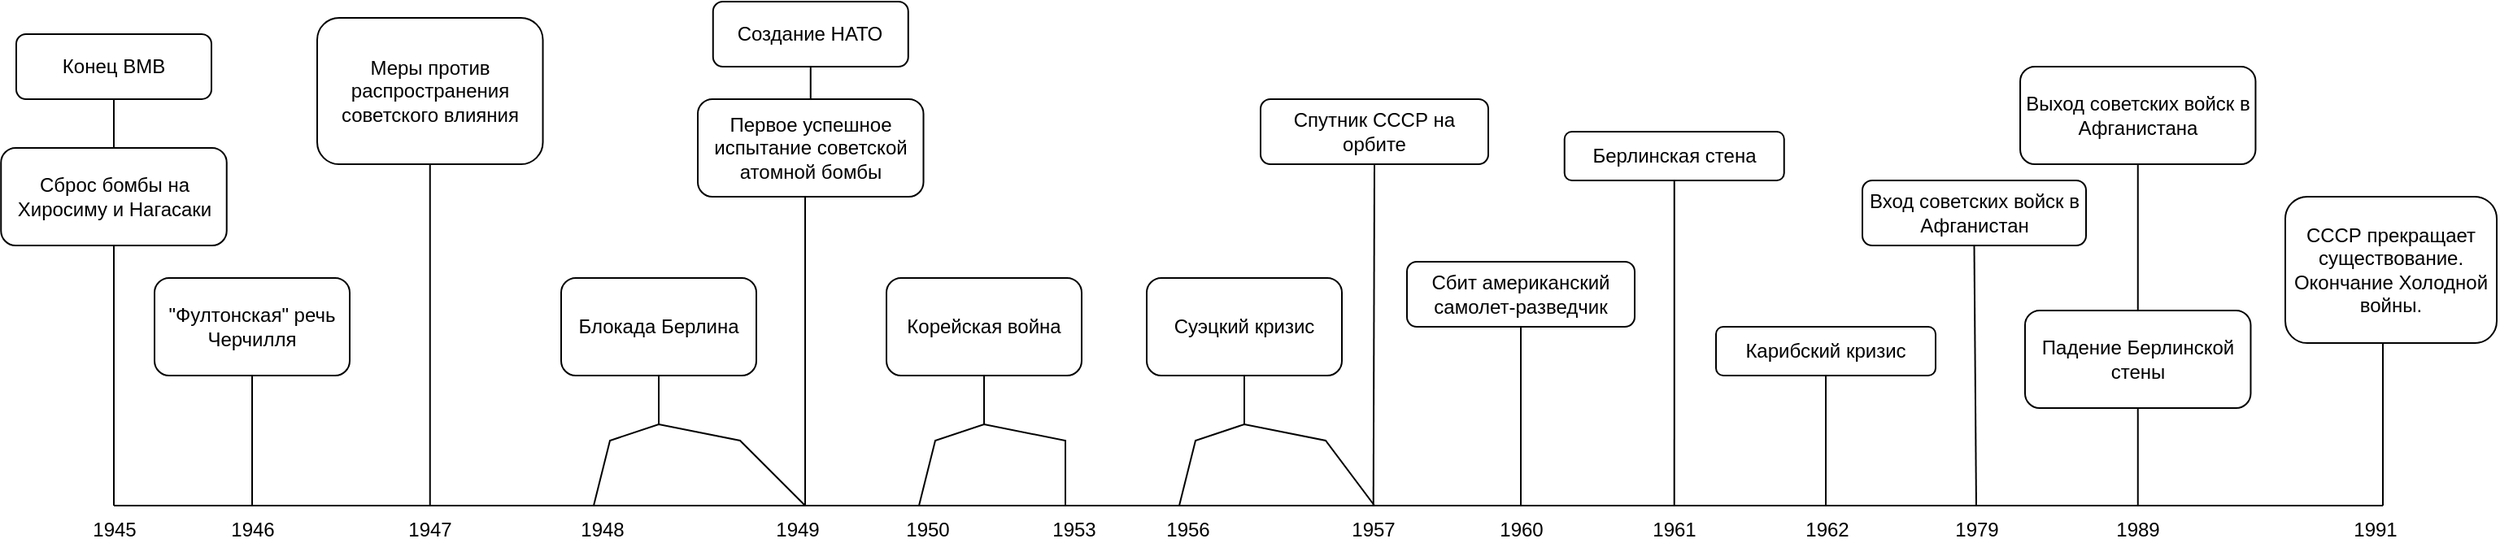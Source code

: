 <mxfile version="20.7.4" type="device"><diagram id="VqQyxmmSWKSQxhmWD_WI" name="Страница 1"><mxGraphModel dx="1877" dy="1718" grid="1" gridSize="10" guides="1" tooltips="1" connect="1" arrows="1" fold="1" page="1" pageScale="1" pageWidth="827" pageHeight="1169" math="0" shadow="0"><root><mxCell id="0"/><mxCell id="1" parent="0"/><mxCell id="Rk5jaGK6noy8qkxBJd3o-1" value="" style="endArrow=none;html=1;rounded=0;entryX=0.6;entryY=0;entryDx=0;entryDy=0;entryPerimeter=0;" parent="1" edge="1" target="CovBsmg2AvB38ka9coeu-33"><mxGeometry width="50" height="50" relative="1" as="geometry"><mxPoint x="-15" y="200" as="sourcePoint"/><mxPoint x="1490" y="200" as="targetPoint"/></mxGeometry></mxCell><mxCell id="Rk5jaGK6noy8qkxBJd3o-2" value="1946" style="text;html=1;align=center;verticalAlign=middle;resizable=0;points=[];autosize=1;strokeColor=none;fillColor=none;" parent="1" vertex="1"><mxGeometry x="45" y="200" width="50" height="30" as="geometry"/></mxCell><mxCell id="Rk5jaGK6noy8qkxBJd3o-4" value="" style="endArrow=none;html=1;rounded=0;entryX=0.5;entryY=1;entryDx=0;entryDy=0;entryPerimeter=0;" parent="1" target="Rk5jaGK6noy8qkxBJd3o-6" edge="1"><mxGeometry width="50" height="50" relative="1" as="geometry"><mxPoint x="70" y="200" as="sourcePoint"/><mxPoint x="70" y="120" as="targetPoint"/></mxGeometry></mxCell><mxCell id="Rk5jaGK6noy8qkxBJd3o-6" value="&quot;Фултонская&quot; речь Черчилля" style="rounded=1;whiteSpace=wrap;html=1;" parent="1" vertex="1"><mxGeometry x="10" y="60" width="120" height="60" as="geometry"/></mxCell><mxCell id="Rk5jaGK6noy8qkxBJd3o-11" value="1945" style="text;html=1;align=center;verticalAlign=middle;resizable=0;points=[];autosize=1;strokeColor=none;fillColor=none;" parent="1" vertex="1"><mxGeometry x="-40" y="200" width="50" height="30" as="geometry"/></mxCell><mxCell id="Rk5jaGK6noy8qkxBJd3o-12" value="" style="endArrow=none;html=1;rounded=0;entryX=0.5;entryY=1;entryDx=0;entryDy=0;entryPerimeter=0;" parent="1" target="Rk5jaGK6noy8qkxBJd3o-13" edge="1"><mxGeometry width="50" height="50" relative="1" as="geometry"><mxPoint x="-15" y="200" as="sourcePoint"/><mxPoint x="-15" y="120" as="targetPoint"/></mxGeometry></mxCell><mxCell id="Rk5jaGK6noy8qkxBJd3o-13" value="Сброс бомбы на Хиросиму и Нагасаки" style="rounded=1;whiteSpace=wrap;html=1;" parent="1" vertex="1"><mxGeometry x="-84.38" y="-20" width="138.75" height="60" as="geometry"/></mxCell><mxCell id="Rk5jaGK6noy8qkxBJd3o-16" value="1947" style="text;html=1;align=center;verticalAlign=middle;resizable=0;points=[];autosize=1;strokeColor=none;fillColor=none;" parent="1" vertex="1"><mxGeometry x="154.38" y="200" width="50" height="30" as="geometry"/></mxCell><mxCell id="Rk5jaGK6noy8qkxBJd3o-17" value="" style="endArrow=none;html=1;rounded=0;entryX=0.5;entryY=1;entryDx=0;entryDy=0;entryPerimeter=0;" parent="1" target="Rk5jaGK6noy8qkxBJd3o-18" edge="1"><mxGeometry width="50" height="50" relative="1" as="geometry"><mxPoint x="179.37" y="200" as="sourcePoint"/><mxPoint x="179.37" y="120" as="targetPoint"/></mxGeometry></mxCell><mxCell id="Rk5jaGK6noy8qkxBJd3o-18" value="Меры против распространения советского влияния" style="rounded=1;whiteSpace=wrap;html=1;" parent="1" vertex="1"><mxGeometry x="110.01" y="-100" width="138.75" height="90" as="geometry"/></mxCell><mxCell id="Rk5jaGK6noy8qkxBJd3o-20" value="1948" style="text;html=1;align=center;verticalAlign=middle;resizable=0;points=[];autosize=1;strokeColor=none;fillColor=none;" parent="1" vertex="1"><mxGeometry x="260" y="200" width="50" height="30" as="geometry"/></mxCell><mxCell id="Rk5jaGK6noy8qkxBJd3o-22" value="1949" style="text;html=1;align=center;verticalAlign=middle;resizable=0;points=[];autosize=1;strokeColor=none;fillColor=none;" parent="1" vertex="1"><mxGeometry x="380" y="200" width="50" height="30" as="geometry"/></mxCell><mxCell id="Rk5jaGK6noy8qkxBJd3o-23" value="" style="endArrow=none;html=1;rounded=0;startArrow=none;exitX=0.5;exitY=1;exitDx=0;exitDy=0;exitPerimeter=0;" parent="1" source="Rk5jaGK6noy8qkxBJd3o-27" edge="1"><mxGeometry width="50" height="50" relative="1" as="geometry"><mxPoint x="340" y="70" as="sourcePoint"/><mxPoint x="320" y="150" as="targetPoint"/></mxGeometry></mxCell><mxCell id="Rk5jaGK6noy8qkxBJd3o-27" value="Блокада Берлина" style="rounded=1;whiteSpace=wrap;html=1;" parent="1" vertex="1"><mxGeometry x="260" y="60" width="120" height="60" as="geometry"/></mxCell><mxCell id="Rk5jaGK6noy8qkxBJd3o-35" value="" style="endArrow=none;html=1;rounded=0;exitX=0.5;exitY=0;exitDx=0;exitDy=0;exitPerimeter=0;entryX=0.5;entryY=1;entryDx=0;entryDy=0;entryPerimeter=0;" parent="1" source="Rk5jaGK6noy8qkxBJd3o-13" target="Rk5jaGK6noy8qkxBJd3o-38" edge="1"><mxGeometry width="50" height="50" relative="1" as="geometry"><mxPoint x="240" y="230" as="sourcePoint"/><mxPoint x="-15" y="-10" as="targetPoint"/></mxGeometry></mxCell><mxCell id="Rk5jaGK6noy8qkxBJd3o-38" value="Конец ВМВ" style="rounded=1;whiteSpace=wrap;html=1;" parent="1" vertex="1"><mxGeometry x="-75.01" y="-90" width="120" height="40" as="geometry"/></mxCell><mxCell id="Rk5jaGK6noy8qkxBJd3o-41" value="" style="endArrow=none;html=1;rounded=0;exitX=0.6;exitY=0;exitDx=0;exitDy=0;exitPerimeter=0;" parent="1" source="Rk5jaGK6noy8qkxBJd3o-22" edge="1"><mxGeometry width="50" height="50" relative="1" as="geometry"><mxPoint x="410" y="150" as="sourcePoint"/><mxPoint x="410" y="10" as="targetPoint"/></mxGeometry></mxCell><mxCell id="Rk5jaGK6noy8qkxBJd3o-42" value="Первое успешное испытание советской атомной бомбы" style="rounded=1;whiteSpace=wrap;html=1;" parent="1" vertex="1"><mxGeometry x="344" y="-50" width="138.75" height="60" as="geometry"/></mxCell><mxCell id="Rk5jaGK6noy8qkxBJd3o-43" value="" style="endArrow=none;html=1;rounded=0;exitX=0.5;exitY=0;exitDx=0;exitDy=0;exitPerimeter=0;entryX=0.5;entryY=1;entryDx=0;entryDy=0;entryPerimeter=0;" parent="1" source="Rk5jaGK6noy8qkxBJd3o-42" target="Rk5jaGK6noy8qkxBJd3o-44" edge="1"><mxGeometry width="50" height="50" relative="1" as="geometry"><mxPoint x="824.38" y="120" as="sourcePoint"/><mxPoint x="569.38" y="-120" as="targetPoint"/></mxGeometry></mxCell><mxCell id="Rk5jaGK6noy8qkxBJd3o-44" value="Создание НАТО" style="rounded=1;whiteSpace=wrap;html=1;" parent="1" vertex="1"><mxGeometry x="353.38" y="-110" width="120" height="40" as="geometry"/></mxCell><mxCell id="Rk5jaGK6noy8qkxBJd3o-55" value="" style="endArrow=none;html=1;rounded=0;" parent="1" edge="1"><mxGeometry width="50" height="50" relative="1" as="geometry"><mxPoint x="280" y="200" as="sourcePoint"/><mxPoint x="410" y="200" as="targetPoint"/><Array as="points"><mxPoint x="290" y="160"/><mxPoint x="320" y="150"/><mxPoint x="370" y="160"/></Array></mxGeometry></mxCell><mxCell id="Rk5jaGK6noy8qkxBJd3o-56" value="1950" style="text;html=1;align=center;verticalAlign=middle;resizable=0;points=[];autosize=1;strokeColor=none;fillColor=none;" parent="1" vertex="1"><mxGeometry x="460" y="200" width="50" height="30" as="geometry"/></mxCell><mxCell id="Rk5jaGK6noy8qkxBJd3o-57" value="1953" style="text;html=1;align=center;verticalAlign=middle;resizable=0;points=[];autosize=1;strokeColor=none;fillColor=none;" parent="1" vertex="1"><mxGeometry x="550" y="200" width="50" height="30" as="geometry"/></mxCell><mxCell id="Rk5jaGK6noy8qkxBJd3o-58" value="" style="endArrow=none;html=1;rounded=0;startArrow=none;exitX=0.5;exitY=1;exitDx=0;exitDy=0;exitPerimeter=0;" parent="1" source="Rk5jaGK6noy8qkxBJd3o-59" edge="1"><mxGeometry width="50" height="50" relative="1" as="geometry"><mxPoint x="540" y="70" as="sourcePoint"/><mxPoint x="520" y="150" as="targetPoint"/></mxGeometry></mxCell><mxCell id="Rk5jaGK6noy8qkxBJd3o-59" value="Корейская война" style="rounded=1;whiteSpace=wrap;html=1;" parent="1" vertex="1"><mxGeometry x="460" y="60" width="120" height="60" as="geometry"/></mxCell><mxCell id="Rk5jaGK6noy8qkxBJd3o-60" value="" style="endArrow=none;html=1;rounded=0;entryX=0.4;entryY=0;entryDx=0;entryDy=0;entryPerimeter=0;" parent="1" edge="1" target="Rk5jaGK6noy8qkxBJd3o-57"><mxGeometry width="50" height="50" relative="1" as="geometry"><mxPoint x="480" y="200" as="sourcePoint"/><mxPoint x="610" y="200" as="targetPoint"/><Array as="points"><mxPoint x="490" y="160"/><mxPoint x="520" y="150"/><mxPoint x="570" y="160"/></Array></mxGeometry></mxCell><mxCell id="Rk5jaGK6noy8qkxBJd3o-61" value="1957" style="text;html=1;align=center;verticalAlign=middle;resizable=0;points=[];autosize=1;strokeColor=none;fillColor=none;" parent="1" vertex="1"><mxGeometry x="734.37" y="200" width="50" height="30" as="geometry"/></mxCell><mxCell id="Rk5jaGK6noy8qkxBJd3o-62" value="" style="endArrow=none;html=1;rounded=0;entryX=0.5;entryY=1;entryDx=0;entryDy=0;entryPerimeter=0;" parent="1" target="Rk5jaGK6noy8qkxBJd3o-63" edge="1"><mxGeometry width="50" height="50" relative="1" as="geometry"><mxPoint x="759.36" y="200" as="sourcePoint"/><mxPoint x="759.36" y="120" as="targetPoint"/></mxGeometry></mxCell><mxCell id="Rk5jaGK6noy8qkxBJd3o-63" value="Спутник СССР на орбите" style="rounded=1;whiteSpace=wrap;html=1;" parent="1" vertex="1"><mxGeometry x="690" y="-50" width="140" height="40" as="geometry"/></mxCell><mxCell id="CovBsmg2AvB38ka9coeu-2" value="1960" style="text;html=1;align=center;verticalAlign=middle;resizable=0;points=[];autosize=1;strokeColor=none;fillColor=none;" vertex="1" parent="1"><mxGeometry x="825" y="200" width="50" height="30" as="geometry"/></mxCell><mxCell id="CovBsmg2AvB38ka9coeu-3" value="" style="endArrow=none;html=1;rounded=0;entryX=0.5;entryY=1;entryDx=0;entryDy=0;entryPerimeter=0;" edge="1" parent="1" target="CovBsmg2AvB38ka9coeu-4"><mxGeometry width="50" height="50" relative="1" as="geometry"><mxPoint x="849.99" y="200" as="sourcePoint"/><mxPoint x="849.99" y="120" as="targetPoint"/></mxGeometry></mxCell><mxCell id="CovBsmg2AvB38ka9coeu-4" value="Сбит американский самолет-разведчик" style="rounded=1;whiteSpace=wrap;html=1;" vertex="1" parent="1"><mxGeometry x="780" y="50" width="140" height="40" as="geometry"/></mxCell><mxCell id="CovBsmg2AvB38ka9coeu-5" value="1956" style="text;html=1;align=center;verticalAlign=middle;resizable=0;points=[];autosize=1;strokeColor=none;fillColor=none;" vertex="1" parent="1"><mxGeometry x="620" y="200" width="50" height="30" as="geometry"/></mxCell><mxCell id="CovBsmg2AvB38ka9coeu-7" value="" style="endArrow=none;html=1;rounded=0;startArrow=none;exitX=0.5;exitY=1;exitDx=0;exitDy=0;exitPerimeter=0;" edge="1" parent="1" source="CovBsmg2AvB38ka9coeu-8"><mxGeometry width="50" height="50" relative="1" as="geometry"><mxPoint x="700" y="70" as="sourcePoint"/><mxPoint x="680" y="150" as="targetPoint"/></mxGeometry></mxCell><mxCell id="CovBsmg2AvB38ka9coeu-8" value="Суэцкий кризис" style="rounded=1;whiteSpace=wrap;html=1;" vertex="1" parent="1"><mxGeometry x="620" y="60" width="120" height="60" as="geometry"/></mxCell><mxCell id="CovBsmg2AvB38ka9coeu-9" value="" style="endArrow=none;html=1;rounded=0;entryX=0.4;entryY=0;entryDx=0;entryDy=0;entryPerimeter=0;" edge="1" parent="1"><mxGeometry width="50" height="50" relative="1" as="geometry"><mxPoint x="640" y="200" as="sourcePoint"/><mxPoint x="730" y="200" as="targetPoint"/><Array as="points"><mxPoint x="650" y="160"/><mxPoint x="680" y="150"/><mxPoint x="730" y="160"/><mxPoint x="760" y="200"/></Array></mxGeometry></mxCell><mxCell id="CovBsmg2AvB38ka9coeu-10" value="1961" style="text;html=1;align=center;verticalAlign=middle;resizable=0;points=[];autosize=1;strokeColor=none;fillColor=none;" vertex="1" parent="1"><mxGeometry x="919.37" y="200" width="50" height="30" as="geometry"/></mxCell><mxCell id="CovBsmg2AvB38ka9coeu-11" value="" style="endArrow=none;html=1;rounded=0;entryX=0.5;entryY=1;entryDx=0;entryDy=0;entryPerimeter=0;" edge="1" parent="1" target="CovBsmg2AvB38ka9coeu-12"><mxGeometry width="50" height="50" relative="1" as="geometry"><mxPoint x="944.36" y="200" as="sourcePoint"/><mxPoint x="944.36" y="120" as="targetPoint"/></mxGeometry></mxCell><mxCell id="CovBsmg2AvB38ka9coeu-12" value="Берлинская стена" style="rounded=1;whiteSpace=wrap;html=1;" vertex="1" parent="1"><mxGeometry x="876.87" y="-30" width="135" height="30" as="geometry"/></mxCell><mxCell id="CovBsmg2AvB38ka9coeu-15" value="1962" style="text;html=1;align=center;verticalAlign=middle;resizable=0;points=[];autosize=1;strokeColor=none;fillColor=none;" vertex="1" parent="1"><mxGeometry x="1012.5" y="200" width="50" height="30" as="geometry"/></mxCell><mxCell id="CovBsmg2AvB38ka9coeu-16" value="" style="endArrow=none;html=1;rounded=0;entryX=0.5;entryY=1;entryDx=0;entryDy=0;entryPerimeter=0;" edge="1" parent="1" target="CovBsmg2AvB38ka9coeu-17"><mxGeometry width="50" height="50" relative="1" as="geometry"><mxPoint x="1037.49" y="200" as="sourcePoint"/><mxPoint x="1037.49" y="120" as="targetPoint"/></mxGeometry></mxCell><mxCell id="CovBsmg2AvB38ka9coeu-17" value="Карибский кризис" style="rounded=1;whiteSpace=wrap;html=1;" vertex="1" parent="1"><mxGeometry x="970" y="90" width="135" height="30" as="geometry"/></mxCell><mxCell id="CovBsmg2AvB38ka9coeu-20" value="1979" style="text;html=1;align=center;verticalAlign=middle;resizable=0;points=[];autosize=1;strokeColor=none;fillColor=none;" vertex="1" parent="1"><mxGeometry x="1105" y="200" width="50" height="30" as="geometry"/></mxCell><mxCell id="CovBsmg2AvB38ka9coeu-21" value="" style="endArrow=none;html=1;rounded=0;entryX=0.5;entryY=1;entryDx=0;entryDy=0;entryPerimeter=0;" edge="1" parent="1" target="CovBsmg2AvB38ka9coeu-22"><mxGeometry width="50" height="50" relative="1" as="geometry"><mxPoint x="1129.99" y="200" as="sourcePoint"/><mxPoint x="1129.99" y="120" as="targetPoint"/></mxGeometry></mxCell><mxCell id="CovBsmg2AvB38ka9coeu-22" value="Вход советских войск в Афганистан" style="rounded=1;whiteSpace=wrap;html=1;" vertex="1" parent="1"><mxGeometry x="1060" width="137.5" height="40" as="geometry"/></mxCell><mxCell id="CovBsmg2AvB38ka9coeu-28" value="1989" style="text;html=1;align=center;verticalAlign=middle;resizable=0;points=[];autosize=1;strokeColor=none;fillColor=none;" vertex="1" parent="1"><mxGeometry x="1204.37" y="200" width="50" height="30" as="geometry"/></mxCell><mxCell id="CovBsmg2AvB38ka9coeu-29" value="" style="endArrow=none;html=1;rounded=0;entryX=0.5;entryY=1;entryDx=0;entryDy=0;entryPerimeter=0;" edge="1" parent="1" target="CovBsmg2AvB38ka9coeu-30"><mxGeometry width="50" height="50" relative="1" as="geometry"><mxPoint x="1229.38" y="200" as="sourcePoint"/><mxPoint x="1229.38" y="120" as="targetPoint"/></mxGeometry></mxCell><mxCell id="CovBsmg2AvB38ka9coeu-30" value="Падение Берлинской стены" style="rounded=1;whiteSpace=wrap;html=1;" vertex="1" parent="1"><mxGeometry x="1159.99" y="80" width="138.75" height="60" as="geometry"/></mxCell><mxCell id="CovBsmg2AvB38ka9coeu-31" value="" style="endArrow=none;html=1;rounded=0;exitX=0.5;exitY=0;exitDx=0;exitDy=0;exitPerimeter=0;entryX=0.5;entryY=1;entryDx=0;entryDy=0;entryPerimeter=0;" edge="1" parent="1" source="CovBsmg2AvB38ka9coeu-30" target="CovBsmg2AvB38ka9coeu-32"><mxGeometry width="50" height="50" relative="1" as="geometry"><mxPoint x="1484.38" y="230" as="sourcePoint"/><mxPoint x="1229.38" y="-10" as="targetPoint"/></mxGeometry></mxCell><mxCell id="CovBsmg2AvB38ka9coeu-32" value="Выход советских войск в Афганистана" style="rounded=1;whiteSpace=wrap;html=1;" vertex="1" parent="1"><mxGeometry x="1157.03" y="-70" width="144.69" height="60" as="geometry"/></mxCell><mxCell id="CovBsmg2AvB38ka9coeu-33" value="1991" style="text;html=1;align=center;verticalAlign=middle;resizable=0;points=[];autosize=1;strokeColor=none;fillColor=none;" vertex="1" parent="1"><mxGeometry x="1350" y="200" width="50" height="30" as="geometry"/></mxCell><mxCell id="CovBsmg2AvB38ka9coeu-34" value="" style="endArrow=none;html=1;rounded=0;exitX=0.6;exitY=0;exitDx=0;exitDy=0;exitPerimeter=0;" edge="1" parent="1" source="CovBsmg2AvB38ka9coeu-33"><mxGeometry width="50" height="50" relative="1" as="geometry"><mxPoint x="1374.99" y="200" as="sourcePoint"/><mxPoint x="1380" y="100" as="targetPoint"/></mxGeometry></mxCell><mxCell id="CovBsmg2AvB38ka9coeu-35" value="СССР прекращает существование. Окончание Холодной войны." style="rounded=1;whiteSpace=wrap;html=1;" vertex="1" parent="1"><mxGeometry x="1320" y="10" width="130" height="90" as="geometry"/></mxCell></root></mxGraphModel></diagram></mxfile>